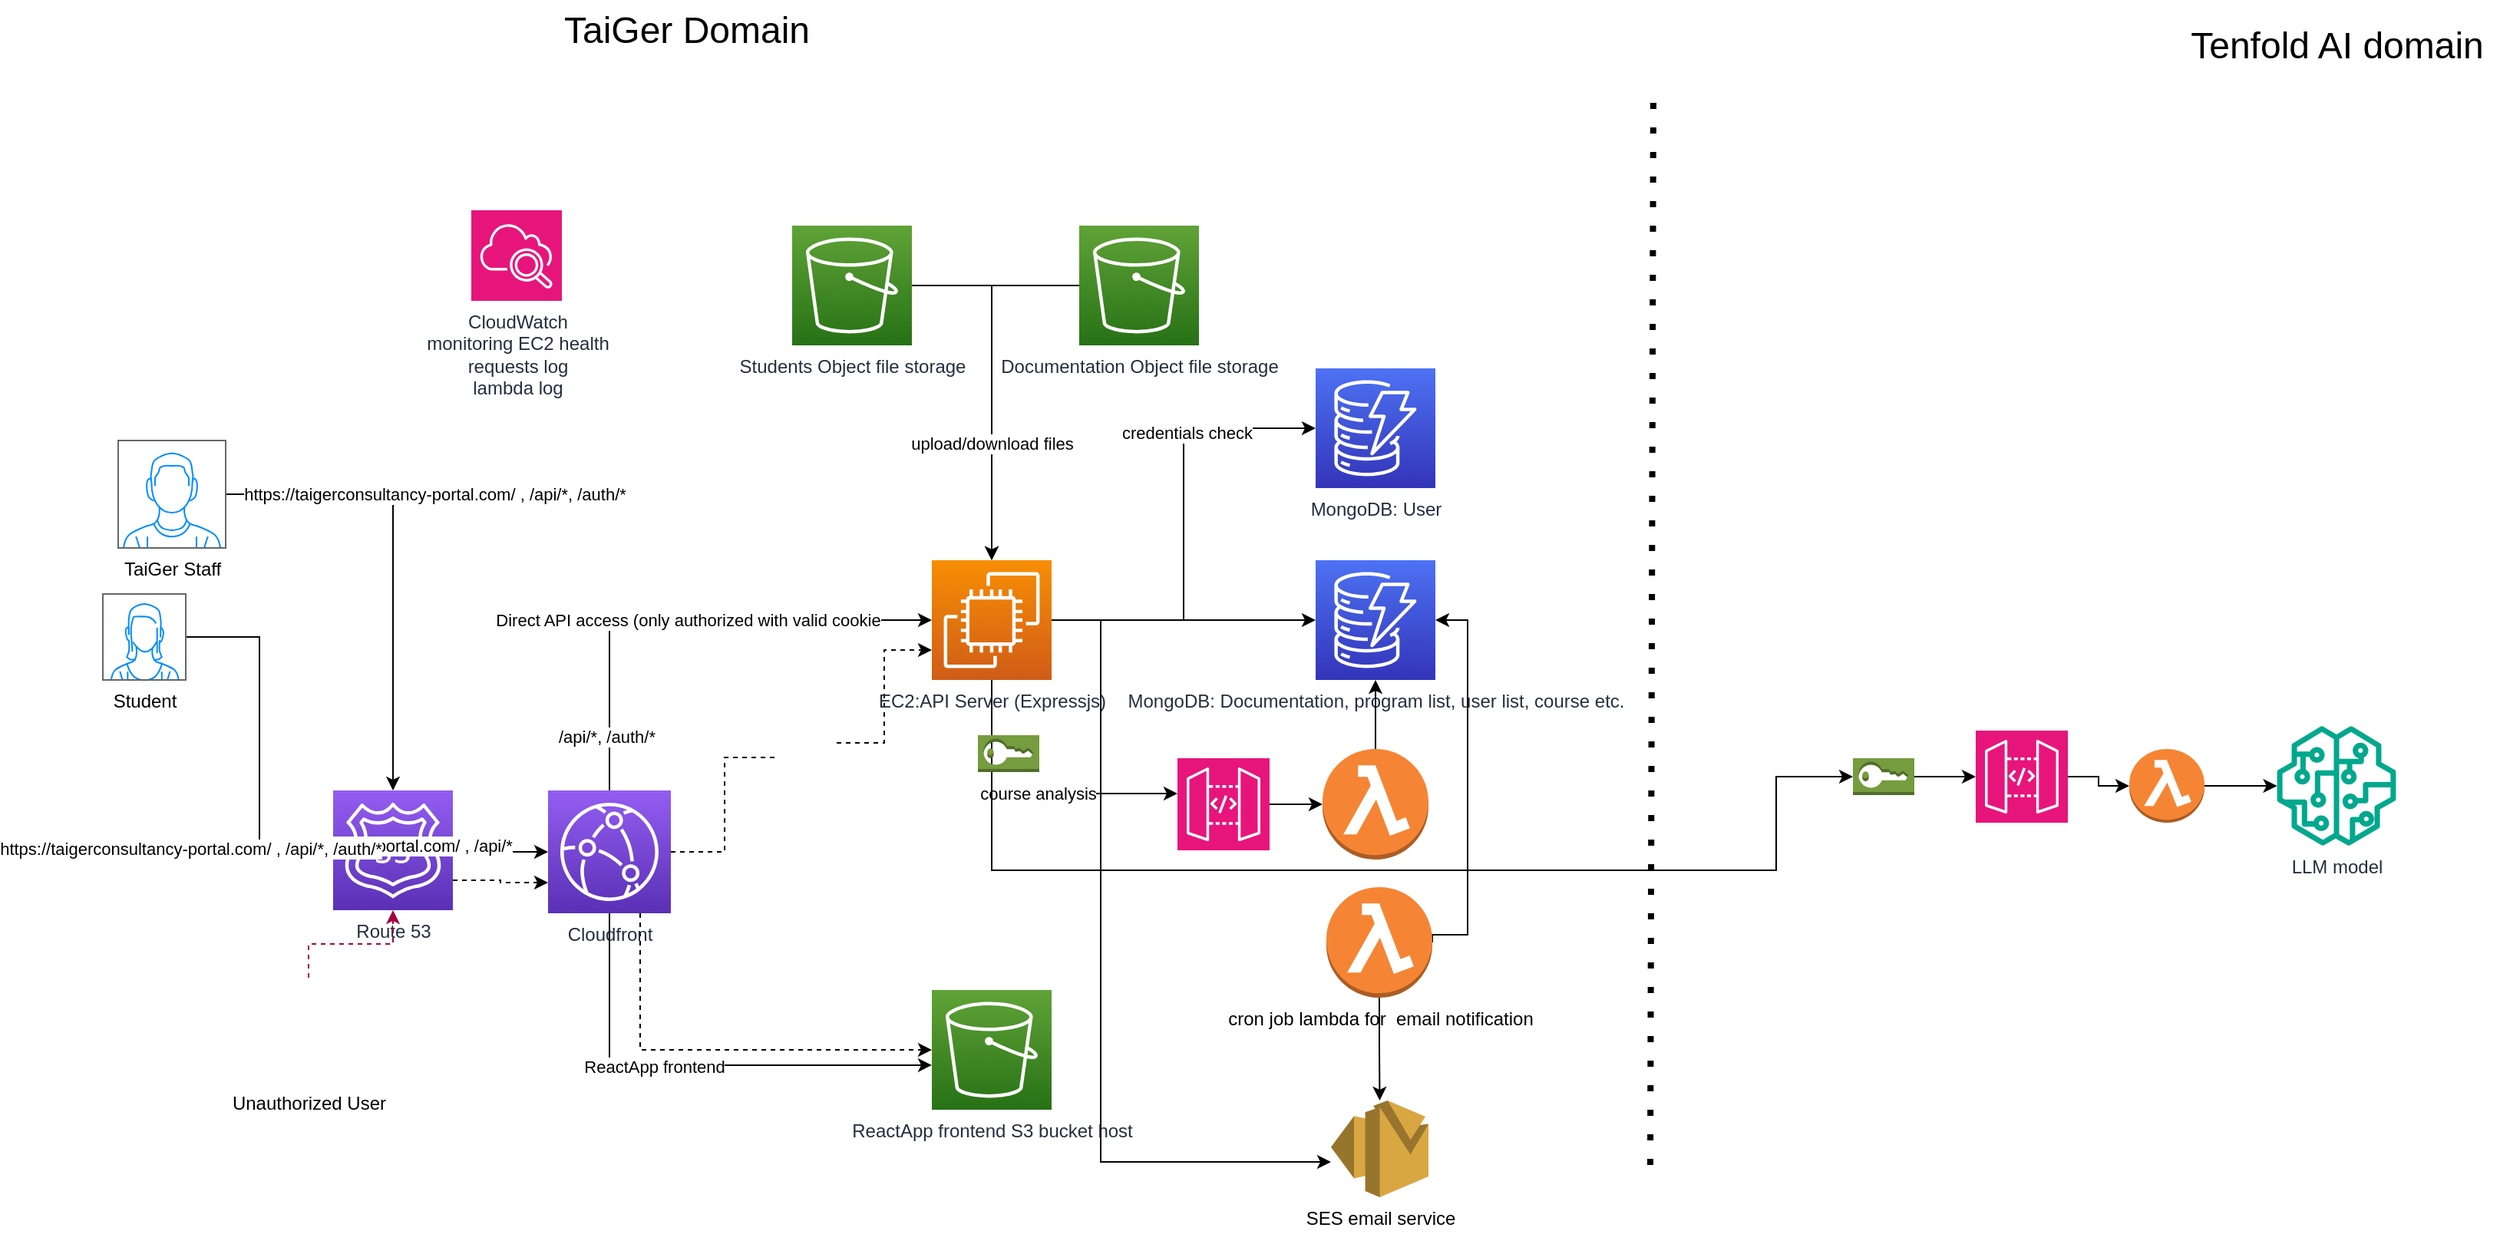<mxfile version="24.8.3">
  <diagram id="Ht1M8jgEwFfnCIfOTk4-" name="Page-1">
    <mxGraphModel dx="1313" dy="1480" grid="1" gridSize="10" guides="1" tooltips="1" connect="1" arrows="1" fold="1" page="1" pageScale="1" pageWidth="1169" pageHeight="827" math="0" shadow="0">
      <root>
        <mxCell id="0" />
        <mxCell id="1" parent="0" />
        <mxCell id="UEzPUAAOIrF-is8g5C7q-116" value="ReactApp frontend S3 bucket host" style="outlineConnect=0;fontColor=#232F3E;gradientColor=#60A337;gradientDirection=north;fillColor=#277116;strokeColor=#ffffff;dashed=0;verticalLabelPosition=bottom;verticalAlign=top;align=center;html=1;fontSize=12;fontStyle=0;aspect=fixed;shape=mxgraph.aws4.resourceIcon;resIcon=mxgraph.aws4.s3;labelBackgroundColor=#ffffff;" parent="1" vertex="1">
          <mxGeometry x="700.0" y="568" width="78" height="78" as="geometry" />
        </mxCell>
        <mxCell id="OcmlPcqPWIz-EF-BsSO0-9" style="edgeStyle=orthogonalEdgeStyle;rounded=0;orthogonalLoop=1;jettySize=auto;html=1;entryX=0;entryY=0.5;entryDx=0;entryDy=0;entryPerimeter=0;" parent="1" source="EKNRf_62j4KvlHBMA2hY-2" target="OcmlPcqPWIz-EF-BsSO0-1" edge="1">
          <mxGeometry relative="1" as="geometry">
            <Array as="points">
              <mxPoint x="490" y="328" />
              <mxPoint x="615" y="328" />
              <mxPoint x="615" y="327" />
            </Array>
          </mxGeometry>
        </mxCell>
        <mxCell id="OcmlPcqPWIz-EF-BsSO0-10" value="Direct API access (only authorized with valid cookie" style="edgeLabel;html=1;align=center;verticalAlign=middle;resizable=0;points=[];" parent="OcmlPcqPWIz-EF-BsSO0-9" vertex="1" connectable="0">
          <mxGeometry x="0.651" y="2" relative="1" as="geometry">
            <mxPoint x="-103" y="2" as="offset" />
          </mxGeometry>
        </mxCell>
        <mxCell id="OcmlPcqPWIz-EF-BsSO0-33" value="/api/*, /auth/*" style="edgeLabel;html=1;align=center;verticalAlign=middle;resizable=0;points=[];" parent="OcmlPcqPWIz-EF-BsSO0-9" vertex="1" connectable="0">
          <mxGeometry x="-0.782" y="2" relative="1" as="geometry">
            <mxPoint as="offset" />
          </mxGeometry>
        </mxCell>
        <mxCell id="OcmlPcqPWIz-EF-BsSO0-11" style="edgeStyle=orthogonalEdgeStyle;rounded=0;orthogonalLoop=1;jettySize=auto;html=1;entryX=0;entryY=0.628;entryDx=0;entryDy=0;entryPerimeter=0;" parent="1" source="EKNRf_62j4KvlHBMA2hY-2" target="UEzPUAAOIrF-is8g5C7q-116" edge="1">
          <mxGeometry relative="1" as="geometry">
            <Array as="points">
              <mxPoint x="490" y="617" />
            </Array>
          </mxGeometry>
        </mxCell>
        <mxCell id="OcmlPcqPWIz-EF-BsSO0-12" value="ReactApp frontend" style="edgeLabel;html=1;align=center;verticalAlign=middle;resizable=0;points=[];" parent="OcmlPcqPWIz-EF-BsSO0-11" vertex="1" connectable="0">
          <mxGeometry x="-0.172" y="-1" relative="1" as="geometry">
            <mxPoint as="offset" />
          </mxGeometry>
        </mxCell>
        <mxCell id="OcmlPcqPWIz-EF-BsSO0-40" style="edgeStyle=orthogonalEdgeStyle;rounded=0;orthogonalLoop=1;jettySize=auto;html=1;entryX=0;entryY=0.75;entryDx=0;entryDy=0;entryPerimeter=0;dashed=1;startArrow=none;" parent="1" source="OcmlPcqPWIz-EF-BsSO0-41" target="OcmlPcqPWIz-EF-BsSO0-1" edge="1">
          <mxGeometry relative="1" as="geometry" />
        </mxCell>
        <mxCell id="OcmlPcqPWIz-EF-BsSO0-43" style="edgeStyle=orthogonalEdgeStyle;rounded=0;orthogonalLoop=1;jettySize=auto;html=1;dashed=1;exitX=0.75;exitY=1;exitDx=0;exitDy=0;exitPerimeter=0;" parent="1" source="EKNRf_62j4KvlHBMA2hY-2" target="UEzPUAAOIrF-is8g5C7q-116" edge="1">
          <mxGeometry relative="1" as="geometry">
            <Array as="points">
              <mxPoint x="510" y="607" />
            </Array>
          </mxGeometry>
        </mxCell>
        <mxCell id="EKNRf_62j4KvlHBMA2hY-2" value="Cloudfront" style="sketch=0;points=[[0,0,0],[0.25,0,0],[0.5,0,0],[0.75,0,0],[1,0,0],[0,1,0],[0.25,1,0],[0.5,1,0],[0.75,1,0],[1,1,0],[0,0.25,0],[0,0.5,0],[0,0.75,0],[1,0.25,0],[1,0.5,0],[1,0.75,0]];outlineConnect=0;fontColor=#232F3E;gradientColor=#945DF2;gradientDirection=north;fillColor=#5A30B5;strokeColor=#ffffff;dashed=0;verticalLabelPosition=bottom;verticalAlign=top;align=center;html=1;fontSize=12;fontStyle=0;aspect=fixed;shape=mxgraph.aws4.resourceIcon;resIcon=mxgraph.aws4.cloudfront;" parent="1" vertex="1">
          <mxGeometry x="450" y="438" width="80" height="80" as="geometry" />
        </mxCell>
        <mxCell id="OcmlPcqPWIz-EF-BsSO0-14" value="" style="edgeStyle=orthogonalEdgeStyle;rounded=0;orthogonalLoop=1;jettySize=auto;html=1;" parent="1" source="EKNRf_62j4KvlHBMA2hY-9" target="EKNRf_62j4KvlHBMA2hY-2" edge="1">
          <mxGeometry relative="1" as="geometry" />
        </mxCell>
        <mxCell id="OcmlPcqPWIz-EF-BsSO0-38" style="edgeStyle=orthogonalEdgeStyle;rounded=0;orthogonalLoop=1;jettySize=auto;html=1;entryX=0;entryY=0.75;entryDx=0;entryDy=0;entryPerimeter=0;dashed=1;exitX=1;exitY=0.75;exitDx=0;exitDy=0;exitPerimeter=0;" parent="1" source="EKNRf_62j4KvlHBMA2hY-9" target="EKNRf_62j4KvlHBMA2hY-2" edge="1">
          <mxGeometry relative="1" as="geometry" />
        </mxCell>
        <mxCell id="EKNRf_62j4KvlHBMA2hY-9" value="Route 53" style="sketch=0;points=[[0,0,0],[0.25,0,0],[0.5,0,0],[0.75,0,0],[1,0,0],[0,1,0],[0.25,1,0],[0.5,1,0],[0.75,1,0],[1,1,0],[0,0.25,0],[0,0.5,0],[0,0.75,0],[1,0.25,0],[1,0.5,0],[1,0.75,0]];outlineConnect=0;fontColor=#232F3E;gradientColor=#945DF2;gradientDirection=north;fillColor=#5A30B5;strokeColor=#ffffff;dashed=0;verticalLabelPosition=bottom;verticalAlign=top;align=center;html=1;fontSize=12;fontStyle=0;aspect=fixed;shape=mxgraph.aws4.resourceIcon;resIcon=mxgraph.aws4.route_53;" parent="1" vertex="1">
          <mxGeometry x="310" y="438" width="78" height="78" as="geometry" />
        </mxCell>
        <mxCell id="EKNRf_62j4KvlHBMA2hY-10" value="MongoDB: Documentation, program list, user list, course etc." style="sketch=0;points=[[0,0,0],[0.25,0,0],[0.5,0,0],[0.75,0,0],[1,0,0],[0,1,0],[0.25,1,0],[0.5,1,0],[0.75,1,0],[1,1,0],[0,0.25,0],[0,0.5,0],[0,0.75,0],[1,0.25,0],[1,0.5,0],[1,0.75,0]];outlineConnect=0;fontColor=#232F3E;gradientColor=#4D72F3;gradientDirection=north;fillColor=#3334B9;strokeColor=#ffffff;dashed=0;verticalLabelPosition=bottom;verticalAlign=top;align=center;html=1;fontSize=12;fontStyle=0;aspect=fixed;shape=mxgraph.aws4.resourceIcon;resIcon=mxgraph.aws4.dynamodb;" parent="1" vertex="1">
          <mxGeometry x="950" y="288" width="78" height="78" as="geometry" />
        </mxCell>
        <mxCell id="EKNRf_62j4KvlHBMA2hY-16" value="MongoDB: User" style="sketch=0;points=[[0,0,0],[0.25,0,0],[0.5,0,0],[0.75,0,0],[1,0,0],[0,1,0],[0.25,1,0],[0.5,1,0],[0.75,1,0],[1,1,0],[0,0.25,0],[0,0.5,0],[0,0.75,0],[1,0.25,0],[1,0.5,0],[1,0.75,0]];outlineConnect=0;fontColor=#232F3E;gradientColor=#4D72F3;gradientDirection=north;fillColor=#3334B9;strokeColor=#ffffff;dashed=0;verticalLabelPosition=bottom;verticalAlign=top;align=center;html=1;fontSize=12;fontStyle=0;aspect=fixed;shape=mxgraph.aws4.resourceIcon;resIcon=mxgraph.aws4.dynamodb;" parent="1" vertex="1">
          <mxGeometry x="950" y="163" width="78" height="78" as="geometry" />
        </mxCell>
        <mxCell id="OcmlPcqPWIz-EF-BsSO0-19" style="edgeStyle=orthogonalEdgeStyle;rounded=0;orthogonalLoop=1;jettySize=auto;html=1;entryX=0;entryY=0.5;entryDx=0;entryDy=0;entryPerimeter=0;" parent="1" source="OcmlPcqPWIz-EF-BsSO0-1" target="EKNRf_62j4KvlHBMA2hY-16" edge="1">
          <mxGeometry relative="1" as="geometry" />
        </mxCell>
        <mxCell id="OcmlPcqPWIz-EF-BsSO0-27" value="credentials check" style="edgeLabel;html=1;align=center;verticalAlign=middle;resizable=0;points=[];" parent="OcmlPcqPWIz-EF-BsSO0-19" vertex="1" connectable="0">
          <mxGeometry x="0.4" y="-2" relative="1" as="geometry">
            <mxPoint as="offset" />
          </mxGeometry>
        </mxCell>
        <mxCell id="OcmlPcqPWIz-EF-BsSO0-20" style="edgeStyle=orthogonalEdgeStyle;rounded=0;orthogonalLoop=1;jettySize=auto;html=1;" parent="1" source="OcmlPcqPWIz-EF-BsSO0-1" target="EKNRf_62j4KvlHBMA2hY-10" edge="1">
          <mxGeometry relative="1" as="geometry" />
        </mxCell>
        <mxCell id="5kA2p8kBiwWcajlCH3lN-9" style="edgeStyle=orthogonalEdgeStyle;rounded=0;orthogonalLoop=1;jettySize=auto;html=1;" edge="1" parent="1" source="OcmlPcqPWIz-EF-BsSO0-1" target="5kA2p8kBiwWcajlCH3lN-6">
          <mxGeometry relative="1" as="geometry">
            <Array as="points">
              <mxPoint x="739" y="440" />
            </Array>
          </mxGeometry>
        </mxCell>
        <mxCell id="5kA2p8kBiwWcajlCH3lN-11" value="course analysis" style="edgeLabel;html=1;align=center;verticalAlign=middle;resizable=0;points=[];" vertex="1" connectable="0" parent="5kA2p8kBiwWcajlCH3lN-9">
          <mxGeometry x="0.061" relative="1" as="geometry">
            <mxPoint as="offset" />
          </mxGeometry>
        </mxCell>
        <mxCell id="5kA2p8kBiwWcajlCH3lN-21" style="edgeStyle=orthogonalEdgeStyle;rounded=0;orthogonalLoop=1;jettySize=auto;html=1;" edge="1" parent="1" source="OcmlPcqPWIz-EF-BsSO0-1" target="5kA2p8kBiwWcajlCH3lN-20">
          <mxGeometry relative="1" as="geometry">
            <Array as="points">
              <mxPoint x="739" y="490" />
              <mxPoint x="1250" y="490" />
              <mxPoint x="1250" y="429" />
            </Array>
          </mxGeometry>
        </mxCell>
        <mxCell id="OcmlPcqPWIz-EF-BsSO0-1" value="EC2:API Server (Expressjs)" style="sketch=0;points=[[0,0,0],[0.25,0,0],[0.5,0,0],[0.75,0,0],[1,0,0],[0,1,0],[0.25,1,0],[0.5,1,0],[0.75,1,0],[1,1,0],[0,0.25,0],[0,0.5,0],[0,0.75,0],[1,0.25,0],[1,0.5,0],[1,0.75,0]];outlineConnect=0;fontColor=#232F3E;gradientColor=#F78E04;gradientDirection=north;fillColor=#D05C17;strokeColor=#ffffff;dashed=0;verticalLabelPosition=bottom;verticalAlign=top;align=center;html=1;fontSize=12;fontStyle=0;aspect=fixed;shape=mxgraph.aws4.resourceIcon;resIcon=mxgraph.aws4.ec2;" parent="1" vertex="1">
          <mxGeometry x="700" y="288" width="78" height="78" as="geometry" />
        </mxCell>
        <mxCell id="OcmlPcqPWIz-EF-BsSO0-16" style="rounded=0;orthogonalLoop=1;jettySize=auto;html=1;fillColor=#d80073;strokeColor=#A50040;edgeStyle=orthogonalEdgeStyle;dashed=1;" parent="1" source="OcmlPcqPWIz-EF-BsSO0-37" target="EKNRf_62j4KvlHBMA2hY-9" edge="1">
          <mxGeometry relative="1" as="geometry">
            <mxPoint x="200" y="658" as="sourcePoint" />
          </mxGeometry>
        </mxCell>
        <mxCell id="OcmlPcqPWIz-EF-BsSO0-30" value="https://taigerconsultancy-portal.com/ , /api/*" style="edgeLabel;html=1;align=center;verticalAlign=middle;resizable=0;points=[];" parent="OcmlPcqPWIz-EF-BsSO0-16" vertex="1" connectable="0">
          <mxGeometry x="-0.223" y="-2" relative="1" as="geometry">
            <mxPoint x="10" y="-66" as="offset" />
          </mxGeometry>
        </mxCell>
        <mxCell id="OcmlPcqPWIz-EF-BsSO0-15" style="edgeStyle=orthogonalEdgeStyle;rounded=0;orthogonalLoop=1;jettySize=auto;html=1;entryX=0.5;entryY=0;entryDx=0;entryDy=0;entryPerimeter=0;" parent="1" source="OcmlPcqPWIz-EF-BsSO0-4" target="EKNRf_62j4KvlHBMA2hY-9" edge="1">
          <mxGeometry relative="1" as="geometry" />
        </mxCell>
        <mxCell id="OcmlPcqPWIz-EF-BsSO0-28" value="https://taigerconsultancy-portal.com/ , /api/*, /auth/*" style="edgeLabel;html=1;align=center;verticalAlign=middle;resizable=0;points=[];" parent="OcmlPcqPWIz-EF-BsSO0-15" vertex="1" connectable="0">
          <mxGeometry x="-0.324" relative="1" as="geometry">
            <mxPoint x="34" as="offset" />
          </mxGeometry>
        </mxCell>
        <mxCell id="OcmlPcqPWIz-EF-BsSO0-4" value="TaiGer Staff" style="verticalLabelPosition=bottom;shadow=0;dashed=0;align=center;html=1;verticalAlign=top;strokeWidth=1;shape=mxgraph.mockup.containers.userMale;strokeColor=#666666;strokeColor2=#008cff;" parent="1" vertex="1">
          <mxGeometry x="170" y="210" width="70" height="70" as="geometry" />
        </mxCell>
        <mxCell id="OcmlPcqPWIz-EF-BsSO0-13" value="" style="edgeStyle=orthogonalEdgeStyle;rounded=0;orthogonalLoop=1;jettySize=auto;html=1;entryX=0;entryY=0.5;entryDx=0;entryDy=0;entryPerimeter=0;" parent="1" source="OcmlPcqPWIz-EF-BsSO0-5" target="EKNRf_62j4KvlHBMA2hY-9" edge="1">
          <mxGeometry relative="1" as="geometry">
            <mxPoint x="20" y="518" as="sourcePoint" />
            <mxPoint x="210" y="597" as="targetPoint" />
          </mxGeometry>
        </mxCell>
        <mxCell id="OcmlPcqPWIz-EF-BsSO0-29" value="https://taigerconsultancy-portal.com/ , /api/*, /auth/*" style="edgeLabel;html=1;align=center;verticalAlign=middle;resizable=0;points=[];" parent="OcmlPcqPWIz-EF-BsSO0-13" vertex="1" connectable="0">
          <mxGeometry x="-0.261" y="-2" relative="1" as="geometry">
            <mxPoint x="-43" y="99" as="offset" />
          </mxGeometry>
        </mxCell>
        <mxCell id="OcmlPcqPWIz-EF-BsSO0-5" value="Student" style="verticalLabelPosition=bottom;shadow=0;dashed=0;align=center;html=1;verticalAlign=top;strokeWidth=1;shape=mxgraph.mockup.containers.userFemale;strokeColor=#666666;strokeColor2=#008cff;" parent="1" vertex="1">
          <mxGeometry x="160" y="310" width="54" height="56" as="geometry" />
        </mxCell>
        <mxCell id="OcmlPcqPWIz-EF-BsSO0-24" style="edgeStyle=orthogonalEdgeStyle;rounded=0;orthogonalLoop=1;jettySize=auto;html=1;" parent="1" source="OcmlPcqPWIz-EF-BsSO0-21" target="OcmlPcqPWIz-EF-BsSO0-1" edge="1">
          <mxGeometry relative="1" as="geometry" />
        </mxCell>
        <mxCell id="OcmlPcqPWIz-EF-BsSO0-21" value="Students Object file storage" style="outlineConnect=0;fontColor=#232F3E;gradientColor=#60A337;gradientDirection=north;fillColor=#277116;strokeColor=#ffffff;dashed=0;verticalLabelPosition=bottom;verticalAlign=top;align=center;html=1;fontSize=12;fontStyle=0;aspect=fixed;shape=mxgraph.aws4.resourceIcon;resIcon=mxgraph.aws4.s3;labelBackgroundColor=#ffffff;" parent="1" vertex="1">
          <mxGeometry x="609.0" y="70" width="78" height="78" as="geometry" />
        </mxCell>
        <mxCell id="OcmlPcqPWIz-EF-BsSO0-32" style="edgeStyle=orthogonalEdgeStyle;rounded=0;orthogonalLoop=1;jettySize=auto;html=1;" parent="1" source="OcmlPcqPWIz-EF-BsSO0-31" target="OcmlPcqPWIz-EF-BsSO0-1" edge="1">
          <mxGeometry relative="1" as="geometry" />
        </mxCell>
        <mxCell id="OcmlPcqPWIz-EF-BsSO0-35" value="upload/download files" style="edgeLabel;html=1;align=center;verticalAlign=middle;resizable=0;points=[];" parent="OcmlPcqPWIz-EF-BsSO0-32" vertex="1" connectable="0">
          <mxGeometry x="0.125" y="-3" relative="1" as="geometry">
            <mxPoint x="3" y="27" as="offset" />
          </mxGeometry>
        </mxCell>
        <mxCell id="OcmlPcqPWIz-EF-BsSO0-31" value="Documentation Object file storage" style="outlineConnect=0;fontColor=#232F3E;gradientColor=#60A337;gradientDirection=north;fillColor=#277116;strokeColor=#ffffff;dashed=0;verticalLabelPosition=bottom;verticalAlign=top;align=center;html=1;fontSize=12;fontStyle=0;aspect=fixed;shape=mxgraph.aws4.resourceIcon;resIcon=mxgraph.aws4.s3;labelBackgroundColor=#ffffff;" parent="1" vertex="1">
          <mxGeometry x="796.0" y="70" width="78" height="78" as="geometry" />
        </mxCell>
        <mxCell id="OcmlPcqPWIz-EF-BsSO0-37" value="Unauthorized User" style="shape=image;html=1;verticalAlign=top;verticalLabelPosition=bottom;labelBackgroundColor=#ffffff;imageAspect=0;aspect=fixed;image=https://cdn0.iconfinder.com/data/icons/kameleon-free-pack/110/Hacker-128.png" parent="1" vertex="1">
          <mxGeometry x="260" y="560" width="68" height="68" as="geometry" />
        </mxCell>
        <mxCell id="OcmlPcqPWIz-EF-BsSO0-41" value="" style="shape=image;html=1;verticalAlign=top;verticalLabelPosition=bottom;labelBackgroundColor=#ffffff;imageAspect=0;aspect=fixed;image=https://cdn0.iconfinder.com/data/icons/security-double-color-red-and-black-vol-1/52/block__stop__private__blocked-128.png" parent="1" vertex="1">
          <mxGeometry x="600" y="388" width="38" height="38" as="geometry" />
        </mxCell>
        <mxCell id="OcmlPcqPWIz-EF-BsSO0-42" value="" style="edgeStyle=orthogonalEdgeStyle;rounded=0;orthogonalLoop=1;jettySize=auto;html=1;entryX=0;entryY=0.75;entryDx=0;entryDy=0;entryPerimeter=0;dashed=1;endArrow=none;" parent="1" source="EKNRf_62j4KvlHBMA2hY-2" target="OcmlPcqPWIz-EF-BsSO0-41" edge="1">
          <mxGeometry relative="1" as="geometry">
            <mxPoint x="530" y="478" as="sourcePoint" />
            <mxPoint x="700" y="346.5" as="targetPoint" />
          </mxGeometry>
        </mxCell>
        <mxCell id="5kA2p8kBiwWcajlCH3lN-4" value="" style="edgeStyle=orthogonalEdgeStyle;rounded=0;orthogonalLoop=1;jettySize=auto;html=1;" edge="1" parent="1" source="5kA2p8kBiwWcajlCH3lN-1" target="EKNRf_62j4KvlHBMA2hY-10">
          <mxGeometry relative="1" as="geometry" />
        </mxCell>
        <mxCell id="5kA2p8kBiwWcajlCH3lN-1" value="" style="outlineConnect=0;dashed=0;verticalLabelPosition=bottom;verticalAlign=top;align=center;html=1;shape=mxgraph.aws3.lambda_function;fillColor=#F58534;gradientColor=none;" vertex="1" parent="1">
          <mxGeometry x="954.5" y="411" width="69" height="72" as="geometry" />
        </mxCell>
        <mxCell id="5kA2p8kBiwWcajlCH3lN-14" style="edgeStyle=orthogonalEdgeStyle;rounded=0;orthogonalLoop=1;jettySize=auto;html=1;exitX=1;exitY=0.5;exitDx=0;exitDy=0;exitPerimeter=0;" edge="1" parent="1" source="5kA2p8kBiwWcajlCH3lN-5" target="EKNRf_62j4KvlHBMA2hY-10">
          <mxGeometry relative="1" as="geometry">
            <Array as="points">
              <mxPoint x="1049" y="532" />
              <mxPoint x="1049" y="327" />
            </Array>
          </mxGeometry>
        </mxCell>
        <mxCell id="5kA2p8kBiwWcajlCH3lN-34" value="" style="edgeStyle=orthogonalEdgeStyle;rounded=0;orthogonalLoop=1;jettySize=auto;html=1;" edge="1" parent="1" source="5kA2p8kBiwWcajlCH3lN-5" target="5kA2p8kBiwWcajlCH3lN-32">
          <mxGeometry relative="1" as="geometry" />
        </mxCell>
        <mxCell id="5kA2p8kBiwWcajlCH3lN-5" value="cron job lambda for&amp;nbsp; email notification&lt;div&gt;&lt;br&gt;&lt;/div&gt;" style="outlineConnect=0;dashed=0;verticalLabelPosition=bottom;verticalAlign=top;align=center;html=1;shape=mxgraph.aws3.lambda_function;fillColor=#F58534;gradientColor=none;" vertex="1" parent="1">
          <mxGeometry x="957" y="501" width="69" height="72" as="geometry" />
        </mxCell>
        <mxCell id="5kA2p8kBiwWcajlCH3lN-10" style="edgeStyle=orthogonalEdgeStyle;rounded=0;orthogonalLoop=1;jettySize=auto;html=1;" edge="1" parent="1" source="5kA2p8kBiwWcajlCH3lN-6" target="5kA2p8kBiwWcajlCH3lN-1">
          <mxGeometry relative="1" as="geometry" />
        </mxCell>
        <mxCell id="5kA2p8kBiwWcajlCH3lN-6" value="" style="sketch=0;points=[[0,0,0],[0.25,0,0],[0.5,0,0],[0.75,0,0],[1,0,0],[0,1,0],[0.25,1,0],[0.5,1,0],[0.75,1,0],[1,1,0],[0,0.25,0],[0,0.5,0],[0,0.75,0],[1,0.25,0],[1,0.5,0],[1,0.75,0]];outlineConnect=0;fontColor=#232F3E;fillColor=#E7157B;strokeColor=#ffffff;dashed=0;verticalLabelPosition=bottom;verticalAlign=top;align=center;html=1;fontSize=12;fontStyle=0;aspect=fixed;shape=mxgraph.aws4.resourceIcon;resIcon=mxgraph.aws4.api_gateway;" vertex="1" parent="1">
          <mxGeometry x="860" y="417" width="60" height="60" as="geometry" />
        </mxCell>
        <mxCell id="5kA2p8kBiwWcajlCH3lN-33" style="edgeStyle=orthogonalEdgeStyle;rounded=0;orthogonalLoop=1;jettySize=auto;html=1;" edge="1" parent="1" source="OcmlPcqPWIz-EF-BsSO0-1" target="5kA2p8kBiwWcajlCH3lN-32">
          <mxGeometry relative="1" as="geometry">
            <Array as="points">
              <mxPoint x="810" y="327" />
              <mxPoint x="810" y="680" />
            </Array>
          </mxGeometry>
        </mxCell>
        <mxCell id="5kA2p8kBiwWcajlCH3lN-12" value="" style="outlineConnect=0;dashed=0;verticalLabelPosition=bottom;verticalAlign=top;align=center;html=1;shape=mxgraph.aws3.sts;fillColor=#759C3E;gradientColor=none;" vertex="1" parent="1">
          <mxGeometry x="730" y="402" width="40" height="24" as="geometry" />
        </mxCell>
        <mxCell id="5kA2p8kBiwWcajlCH3lN-15" value="" style="endArrow=none;dashed=1;html=1;dashPattern=1 3;strokeWidth=4;rounded=0;" edge="1" parent="1">
          <mxGeometry width="50" height="50" relative="1" as="geometry">
            <mxPoint x="1168" y="682" as="sourcePoint" />
            <mxPoint x="1170" y="-20" as="targetPoint" />
          </mxGeometry>
        </mxCell>
        <mxCell id="5kA2p8kBiwWcajlCH3lN-16" value="&lt;font style=&quot;font-size: 24px;&quot;&gt;TaiGer Domain&lt;/font&gt;" style="text;html=1;align=center;verticalAlign=middle;resizable=0;points=[];autosize=1;strokeColor=none;fillColor=none;" vertex="1" parent="1">
          <mxGeometry x="450" y="-77" width="180" height="40" as="geometry" />
        </mxCell>
        <mxCell id="5kA2p8kBiwWcajlCH3lN-17" value="&lt;font style=&quot;font-size: 24px;&quot;&gt;Tenfold AI domain&lt;/font&gt;" style="text;html=1;align=center;verticalAlign=middle;resizable=0;points=[];autosize=1;strokeColor=none;fillColor=none;" vertex="1" parent="1">
          <mxGeometry x="1510" y="-67" width="210" height="40" as="geometry" />
        </mxCell>
        <mxCell id="5kA2p8kBiwWcajlCH3lN-29" value="" style="edgeStyle=orthogonalEdgeStyle;rounded=0;orthogonalLoop=1;jettySize=auto;html=1;" edge="1" parent="1" source="5kA2p8kBiwWcajlCH3lN-20" target="5kA2p8kBiwWcajlCH3lN-23">
          <mxGeometry relative="1" as="geometry" />
        </mxCell>
        <mxCell id="5kA2p8kBiwWcajlCH3lN-20" value="" style="outlineConnect=0;dashed=0;verticalLabelPosition=bottom;verticalAlign=top;align=center;html=1;shape=mxgraph.aws3.sts;fillColor=#759C3E;gradientColor=none;" vertex="1" parent="1">
          <mxGeometry x="1300" y="417" width="40" height="24" as="geometry" />
        </mxCell>
        <mxCell id="5kA2p8kBiwWcajlCH3lN-27" value="" style="edgeStyle=orthogonalEdgeStyle;rounded=0;orthogonalLoop=1;jettySize=auto;html=1;" edge="1" parent="1" source="5kA2p8kBiwWcajlCH3lN-23" target="5kA2p8kBiwWcajlCH3lN-25">
          <mxGeometry relative="1" as="geometry" />
        </mxCell>
        <mxCell id="5kA2p8kBiwWcajlCH3lN-23" value="" style="sketch=0;points=[[0,0,0],[0.25,0,0],[0.5,0,0],[0.75,0,0],[1,0,0],[0,1,0],[0.25,1,0],[0.5,1,0],[0.75,1,0],[1,1,0],[0,0.25,0],[0,0.5,0],[0,0.75,0],[1,0.25,0],[1,0.5,0],[1,0.75,0]];outlineConnect=0;fontColor=#232F3E;fillColor=#E7157B;strokeColor=#ffffff;dashed=0;verticalLabelPosition=bottom;verticalAlign=top;align=center;html=1;fontSize=12;fontStyle=0;aspect=fixed;shape=mxgraph.aws4.resourceIcon;resIcon=mxgraph.aws4.api_gateway;" vertex="1" parent="1">
          <mxGeometry x="1380" y="399" width="60" height="60" as="geometry" />
        </mxCell>
        <mxCell id="5kA2p8kBiwWcajlCH3lN-30" value="" style="edgeStyle=orthogonalEdgeStyle;rounded=0;orthogonalLoop=1;jettySize=auto;html=1;" edge="1" parent="1" source="5kA2p8kBiwWcajlCH3lN-25" target="5kA2p8kBiwWcajlCH3lN-26">
          <mxGeometry relative="1" as="geometry" />
        </mxCell>
        <mxCell id="5kA2p8kBiwWcajlCH3lN-25" value="" style="outlineConnect=0;dashed=0;verticalLabelPosition=bottom;verticalAlign=top;align=center;html=1;shape=mxgraph.aws3.lambda_function;fillColor=#F58534;gradientColor=none;" vertex="1" parent="1">
          <mxGeometry x="1480" y="411" width="49" height="48" as="geometry" />
        </mxCell>
        <mxCell id="5kA2p8kBiwWcajlCH3lN-26" value="LLM model&lt;div&gt;&lt;br&gt;&lt;/div&gt;" style="sketch=0;outlineConnect=0;fontColor=#232F3E;gradientColor=none;fillColor=#01A88D;strokeColor=none;dashed=0;verticalLabelPosition=bottom;verticalAlign=top;align=center;html=1;fontSize=12;fontStyle=0;aspect=fixed;pointerEvents=1;shape=mxgraph.aws4.sagemaker_model;" vertex="1" parent="1">
          <mxGeometry x="1576" y="396" width="78" height="78" as="geometry" />
        </mxCell>
        <mxCell id="5kA2p8kBiwWcajlCH3lN-31" value="CloudWatch&lt;div&gt;monitoring EC2 health&lt;/div&gt;&lt;div&gt;requests log&lt;/div&gt;&lt;div&gt;lambda log&lt;/div&gt;" style="sketch=0;points=[[0,0,0],[0.25,0,0],[0.5,0,0],[0.75,0,0],[1,0,0],[0,1,0],[0.25,1,0],[0.5,1,0],[0.75,1,0],[1,1,0],[0,0.25,0],[0,0.5,0],[0,0.75,0],[1,0.25,0],[1,0.5,0],[1,0.75,0]];points=[[0,0,0],[0.25,0,0],[0.5,0,0],[0.75,0,0],[1,0,0],[0,1,0],[0.25,1,0],[0.5,1,0],[0.75,1,0],[1,1,0],[0,0.25,0],[0,0.5,0],[0,0.75,0],[1,0.25,0],[1,0.5,0],[1,0.75,0]];outlineConnect=0;fontColor=#232F3E;fillColor=#E7157B;strokeColor=#ffffff;dashed=0;verticalLabelPosition=bottom;verticalAlign=top;align=center;html=1;fontSize=12;fontStyle=0;aspect=fixed;shape=mxgraph.aws4.resourceIcon;resIcon=mxgraph.aws4.cloudwatch_2;" vertex="1" parent="1">
          <mxGeometry x="400" y="60" width="59" height="59" as="geometry" />
        </mxCell>
        <mxCell id="5kA2p8kBiwWcajlCH3lN-32" value="SES email service&lt;div&gt;&lt;br&gt;&lt;/div&gt;" style="outlineConnect=0;dashed=0;verticalLabelPosition=bottom;verticalAlign=top;align=center;html=1;shape=mxgraph.aws3.ses;fillColor=#D9A741;gradientColor=none;" vertex="1" parent="1">
          <mxGeometry x="960" y="640" width="63.5" height="63" as="geometry" />
        </mxCell>
      </root>
    </mxGraphModel>
  </diagram>
</mxfile>
